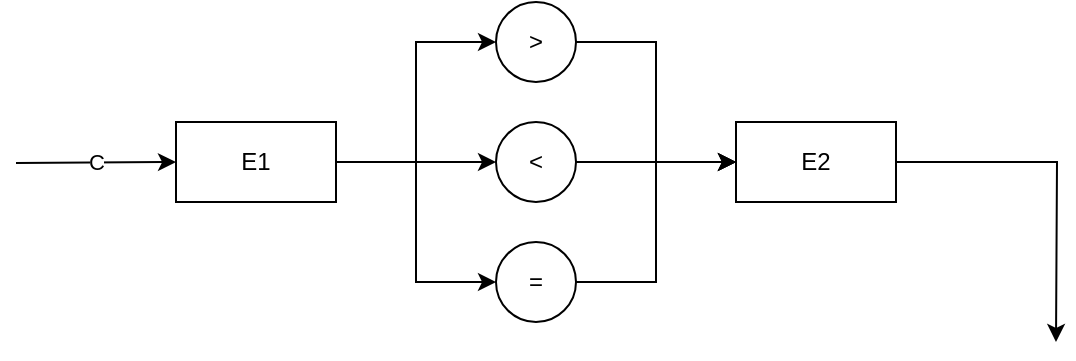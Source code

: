<mxfile>
    <diagram id="zJkCyn0d57q6tOQrtGUn" name="第 1 页">
        <mxGraphModel dx="671" dy="771" grid="1" gridSize="10" guides="1" tooltips="1" connect="1" arrows="1" fold="1" page="1" pageScale="1" pageWidth="827" pageHeight="1169" math="0" shadow="0">
            <root>
                <mxCell id="0"/>
                <mxCell id="1" parent="0"/>
                <mxCell id="2" value="C" style="endArrow=classic;html=1;rounded=0;" edge="1" parent="1">
                    <mxGeometry width="50" height="50" relative="1" as="geometry">
                        <mxPoint x="80" y="150.5" as="sourcePoint"/>
                        <mxPoint x="160" y="150" as="targetPoint"/>
                    </mxGeometry>
                </mxCell>
                <mxCell id="3" style="edgeStyle=orthogonalEdgeStyle;rounded=0;orthogonalLoop=1;jettySize=auto;html=1;entryX=0;entryY=0.5;entryDx=0;entryDy=0;" edge="1" parent="1" source="6" target="8">
                    <mxGeometry relative="1" as="geometry">
                        <mxPoint x="300" y="100" as="targetPoint"/>
                    </mxGeometry>
                </mxCell>
                <mxCell id="4" style="edgeStyle=orthogonalEdgeStyle;rounded=0;orthogonalLoop=1;jettySize=auto;html=1;entryX=0;entryY=0.5;entryDx=0;entryDy=0;" edge="1" parent="1" source="6" target="12">
                    <mxGeometry relative="1" as="geometry"/>
                </mxCell>
                <mxCell id="5" style="edgeStyle=orthogonalEdgeStyle;rounded=0;orthogonalLoop=1;jettySize=auto;html=1;" edge="1" parent="1" source="6" target="10">
                    <mxGeometry relative="1" as="geometry"/>
                </mxCell>
                <mxCell id="6" value="E1" style="rounded=0;whiteSpace=wrap;html=1;" vertex="1" parent="1">
                    <mxGeometry x="160" y="130" width="80" height="40" as="geometry"/>
                </mxCell>
                <mxCell id="7" style="edgeStyle=orthogonalEdgeStyle;rounded=0;orthogonalLoop=1;jettySize=auto;html=1;entryX=0;entryY=0.5;entryDx=0;entryDy=0;" edge="1" parent="1" source="8" target="14">
                    <mxGeometry relative="1" as="geometry"/>
                </mxCell>
                <mxCell id="8" value="&amp;gt;" style="ellipse;whiteSpace=wrap;html=1;aspect=fixed;" vertex="1" parent="1">
                    <mxGeometry x="320" y="70" width="40" height="40" as="geometry"/>
                </mxCell>
                <mxCell id="9" style="edgeStyle=orthogonalEdgeStyle;rounded=0;orthogonalLoop=1;jettySize=auto;html=1;" edge="1" parent="1" source="10">
                    <mxGeometry relative="1" as="geometry">
                        <mxPoint x="440" y="150" as="targetPoint"/>
                    </mxGeometry>
                </mxCell>
                <mxCell id="10" value="&amp;lt;" style="ellipse;whiteSpace=wrap;html=1;aspect=fixed;" vertex="1" parent="1">
                    <mxGeometry x="320" y="130" width="40" height="40" as="geometry"/>
                </mxCell>
                <mxCell id="11" style="edgeStyle=orthogonalEdgeStyle;rounded=0;orthogonalLoop=1;jettySize=auto;html=1;" edge="1" parent="1" source="12">
                    <mxGeometry relative="1" as="geometry">
                        <mxPoint x="440" y="150" as="targetPoint"/>
                        <Array as="points">
                            <mxPoint x="400" y="210"/>
                            <mxPoint x="400" y="150"/>
                        </Array>
                    </mxGeometry>
                </mxCell>
                <mxCell id="12" value="=" style="ellipse;whiteSpace=wrap;html=1;aspect=fixed;" vertex="1" parent="1">
                    <mxGeometry x="320" y="190" width="40" height="40" as="geometry"/>
                </mxCell>
                <mxCell id="13" style="edgeStyle=orthogonalEdgeStyle;rounded=0;orthogonalLoop=1;jettySize=auto;html=1;exitX=1;exitY=0.5;exitDx=0;exitDy=0;" edge="1" parent="1" source="14">
                    <mxGeometry relative="1" as="geometry">
                        <mxPoint x="600" y="240" as="targetPoint"/>
                    </mxGeometry>
                </mxCell>
                <mxCell id="14" value="E2" style="rounded=0;whiteSpace=wrap;html=1;" vertex="1" parent="1">
                    <mxGeometry x="440" y="130" width="80" height="40" as="geometry"/>
                </mxCell>
            </root>
        </mxGraphModel>
    </diagram>
</mxfile>